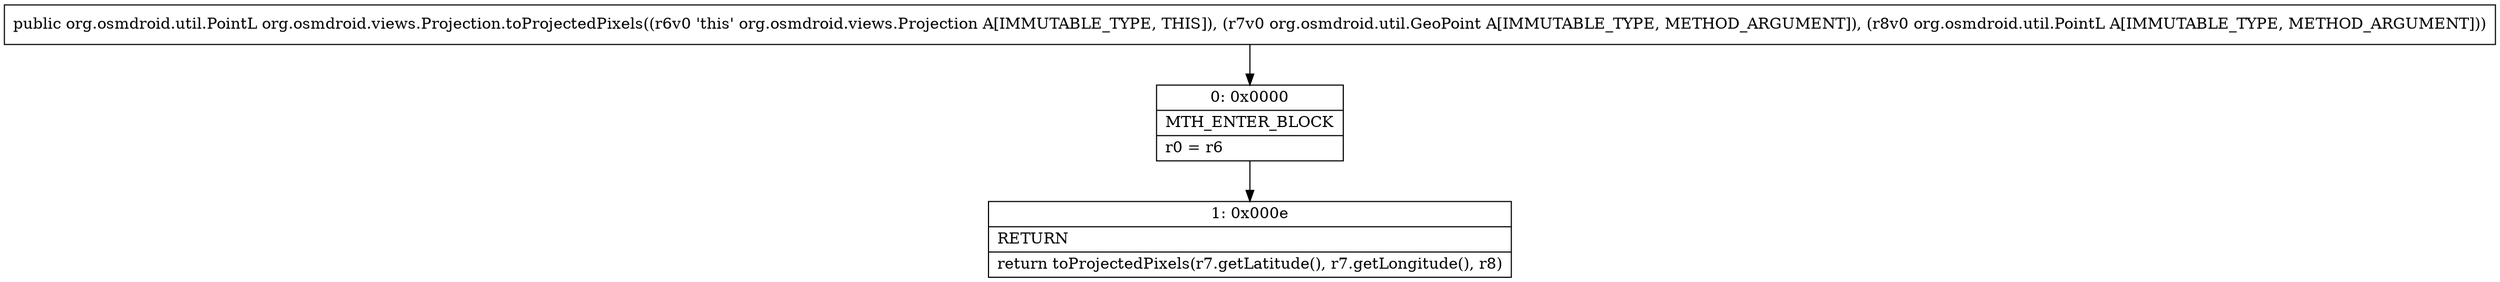 digraph "CFG fororg.osmdroid.views.Projection.toProjectedPixels(Lorg\/osmdroid\/util\/GeoPoint;Lorg\/osmdroid\/util\/PointL;)Lorg\/osmdroid\/util\/PointL;" {
Node_0 [shape=record,label="{0\:\ 0x0000|MTH_ENTER_BLOCK\l|r0 = r6\l}"];
Node_1 [shape=record,label="{1\:\ 0x000e|RETURN\l|return toProjectedPixels(r7.getLatitude(), r7.getLongitude(), r8)\l}"];
MethodNode[shape=record,label="{public org.osmdroid.util.PointL org.osmdroid.views.Projection.toProjectedPixels((r6v0 'this' org.osmdroid.views.Projection A[IMMUTABLE_TYPE, THIS]), (r7v0 org.osmdroid.util.GeoPoint A[IMMUTABLE_TYPE, METHOD_ARGUMENT]), (r8v0 org.osmdroid.util.PointL A[IMMUTABLE_TYPE, METHOD_ARGUMENT])) }"];
MethodNode -> Node_0;
Node_0 -> Node_1;
}

